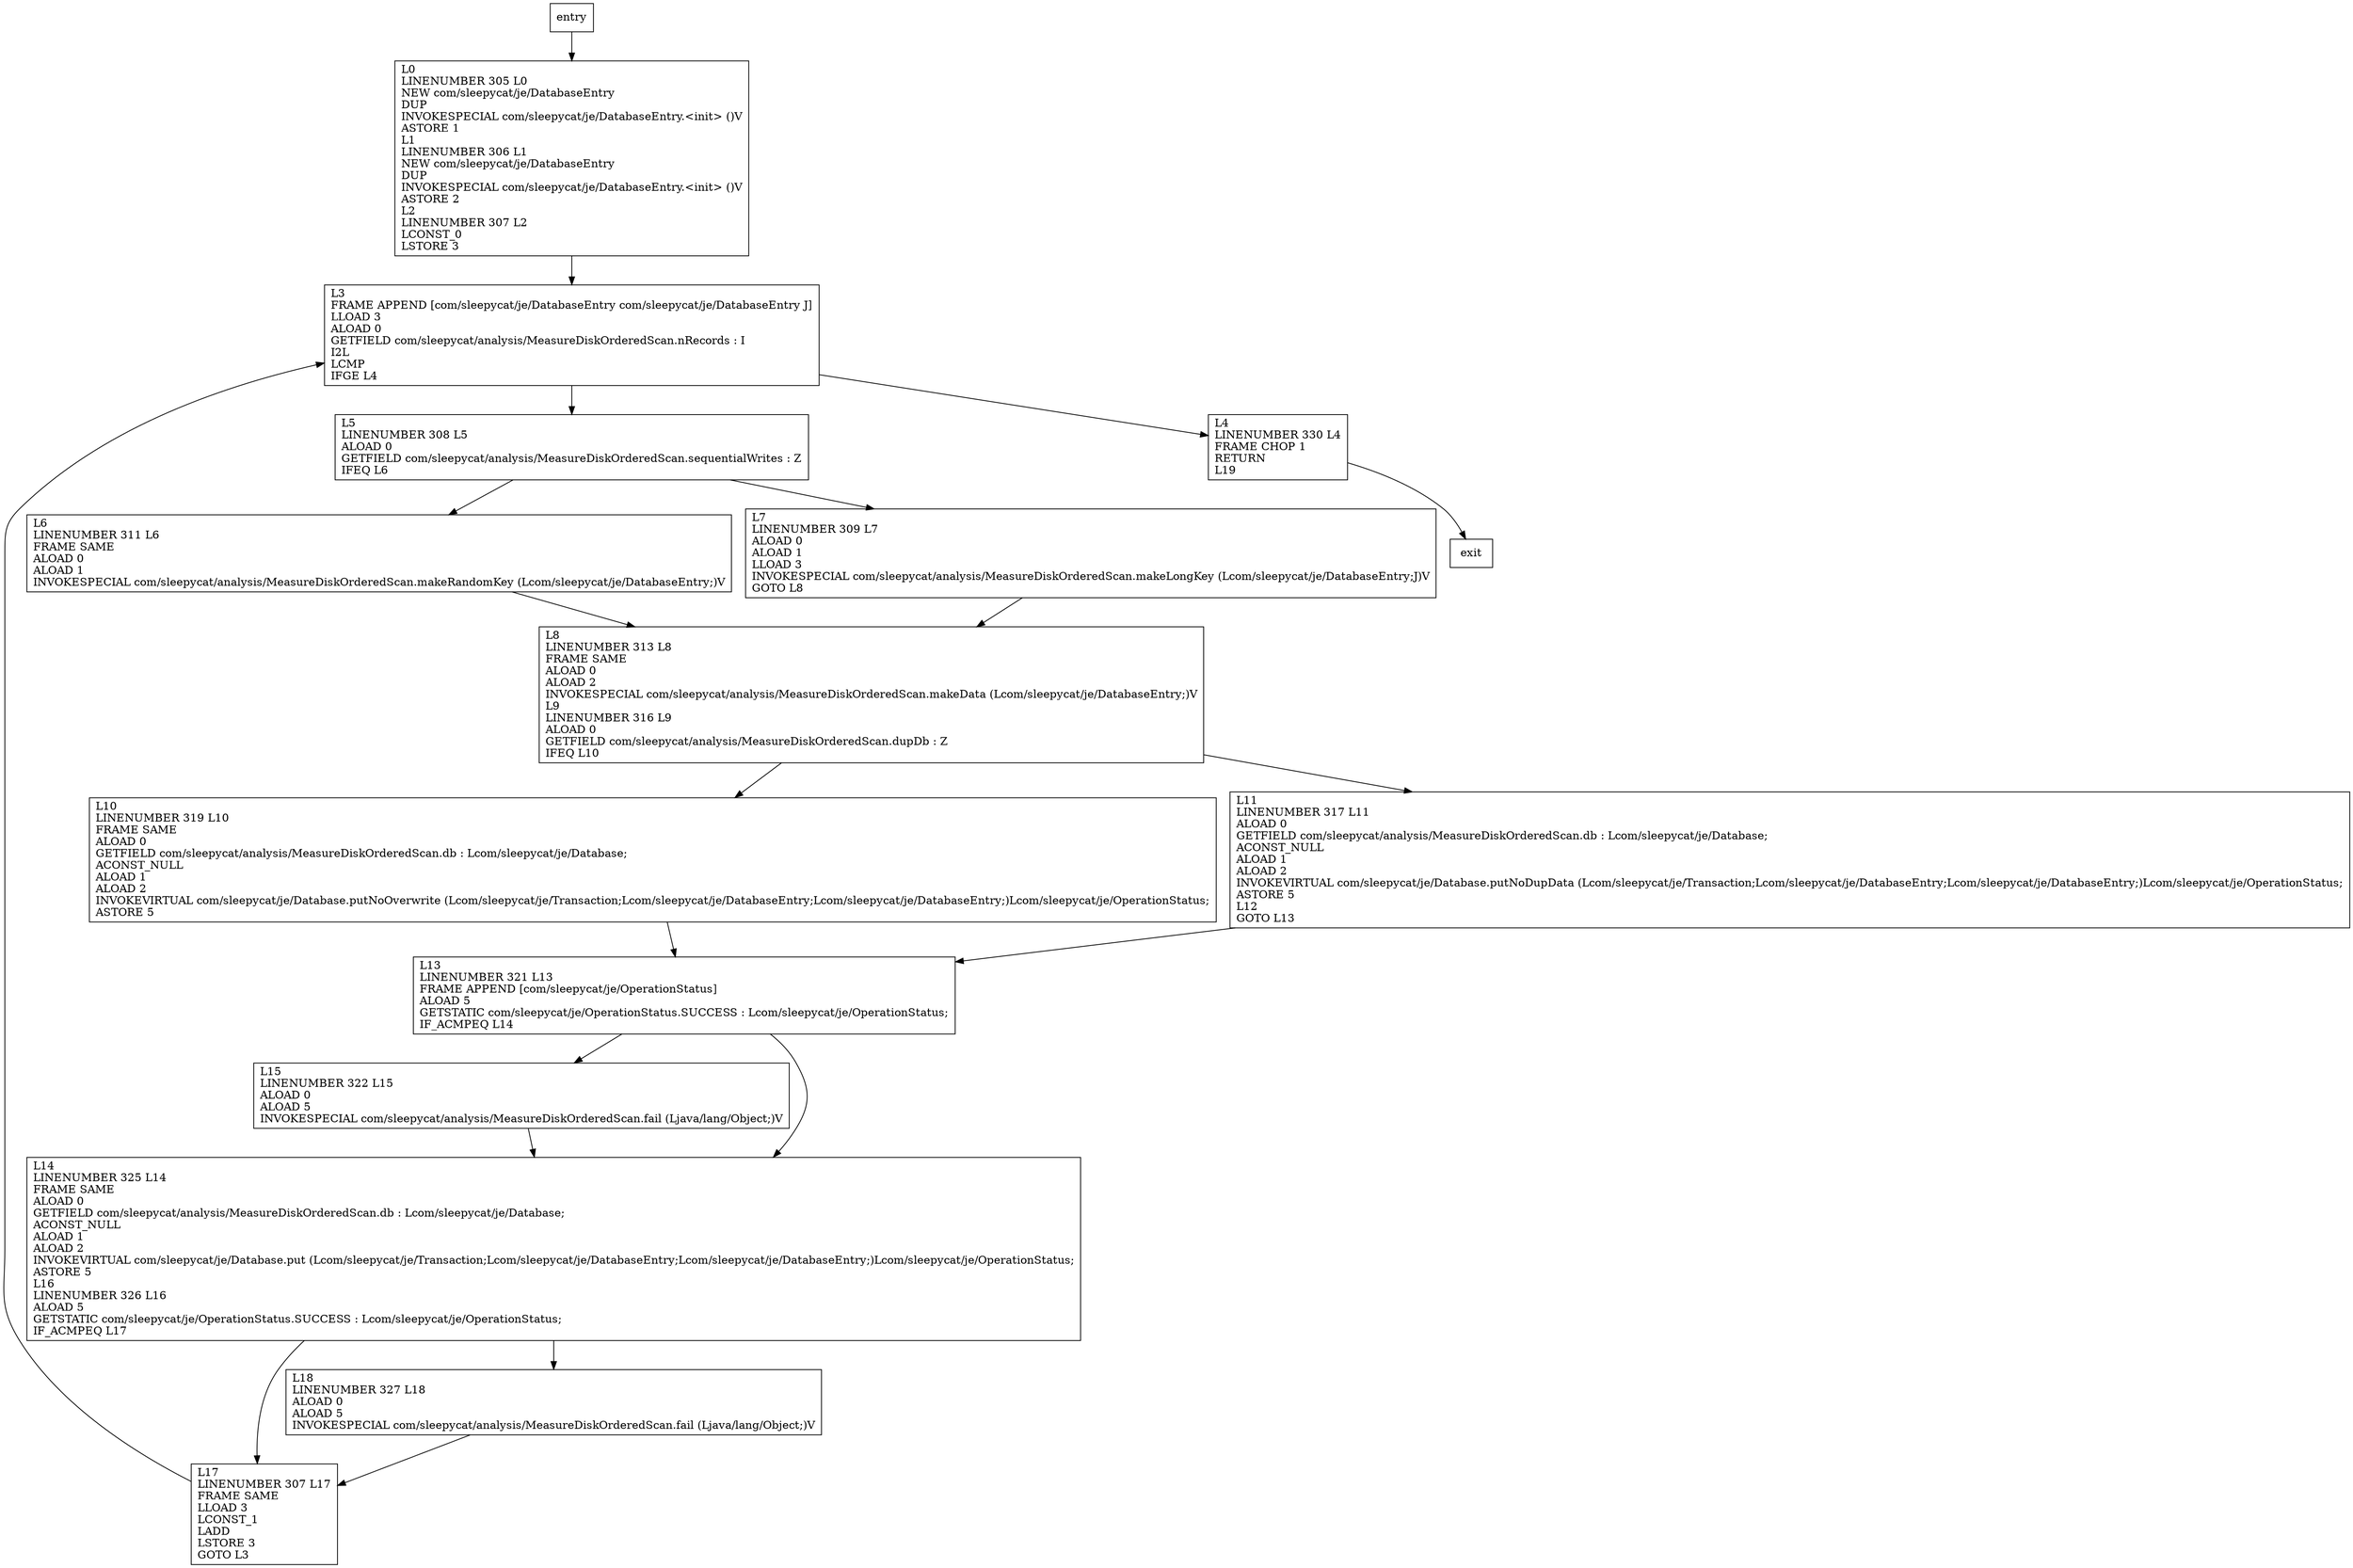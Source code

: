 digraph populate {
node [shape=record];
1489275427 [label="L0\lLINENUMBER 305 L0\lNEW com/sleepycat/je/DatabaseEntry\lDUP\lINVOKESPECIAL com/sleepycat/je/DatabaseEntry.\<init\> ()V\lASTORE 1\lL1\lLINENUMBER 306 L1\lNEW com/sleepycat/je/DatabaseEntry\lDUP\lINVOKESPECIAL com/sleepycat/je/DatabaseEntry.\<init\> ()V\lASTORE 2\lL2\lLINENUMBER 307 L2\lLCONST_0\lLSTORE 3\l"];
74964115 [label="L5\lLINENUMBER 308 L5\lALOAD 0\lGETFIELD com/sleepycat/analysis/MeasureDiskOrderedScan.sequentialWrites : Z\lIFEQ L6\l"];
1555453155 [label="L6\lLINENUMBER 311 L6\lFRAME SAME\lALOAD 0\lALOAD 1\lINVOKESPECIAL com/sleepycat/analysis/MeasureDiskOrderedScan.makeRandomKey (Lcom/sleepycat/je/DatabaseEntry;)V\l"];
85984074 [label="L10\lLINENUMBER 319 L10\lFRAME SAME\lALOAD 0\lGETFIELD com/sleepycat/analysis/MeasureDiskOrderedScan.db : Lcom/sleepycat/je/Database;\lACONST_NULL\lALOAD 1\lALOAD 2\lINVOKEVIRTUAL com/sleepycat/je/Database.putNoOverwrite (Lcom/sleepycat/je/Transaction;Lcom/sleepycat/je/DatabaseEntry;Lcom/sleepycat/je/DatabaseEntry;)Lcom/sleepycat/je/OperationStatus;\lASTORE 5\l"];
88324181 [label="L17\lLINENUMBER 307 L17\lFRAME SAME\lLLOAD 3\lLCONST_1\lLADD\lLSTORE 3\lGOTO L3\l"];
298738129 [label="L15\lLINENUMBER 322 L15\lALOAD 0\lALOAD 5\lINVOKESPECIAL com/sleepycat/analysis/MeasureDiskOrderedScan.fail (Ljava/lang/Object;)V\l"];
200141801 [label="L11\lLINENUMBER 317 L11\lALOAD 0\lGETFIELD com/sleepycat/analysis/MeasureDiskOrderedScan.db : Lcom/sleepycat/je/Database;\lACONST_NULL\lALOAD 1\lALOAD 2\lINVOKEVIRTUAL com/sleepycat/je/Database.putNoDupData (Lcom/sleepycat/je/Transaction;Lcom/sleepycat/je/DatabaseEntry;Lcom/sleepycat/je/DatabaseEntry;)Lcom/sleepycat/je/OperationStatus;\lASTORE 5\lL12\lGOTO L13\l"];
2015284140 [label="L7\lLINENUMBER 309 L7\lALOAD 0\lALOAD 1\lLLOAD 3\lINVOKESPECIAL com/sleepycat/analysis/MeasureDiskOrderedScan.makeLongKey (Lcom/sleepycat/je/DatabaseEntry;J)V\lGOTO L8\l"];
396265561 [label="L4\lLINENUMBER 330 L4\lFRAME CHOP 1\lRETURN\lL19\l"];
1065997164 [label="L8\lLINENUMBER 313 L8\lFRAME SAME\lALOAD 0\lALOAD 2\lINVOKESPECIAL com/sleepycat/analysis/MeasureDiskOrderedScan.makeData (Lcom/sleepycat/je/DatabaseEntry;)V\lL9\lLINENUMBER 316 L9\lALOAD 0\lGETFIELD com/sleepycat/analysis/MeasureDiskOrderedScan.dupDb : Z\lIFEQ L10\l"];
1704109883 [label="L13\lLINENUMBER 321 L13\lFRAME APPEND [com/sleepycat/je/OperationStatus]\lALOAD 5\lGETSTATIC com/sleepycat/je/OperationStatus.SUCCESS : Lcom/sleepycat/je/OperationStatus;\lIF_ACMPEQ L14\l"];
351345238 [label="L14\lLINENUMBER 325 L14\lFRAME SAME\lALOAD 0\lGETFIELD com/sleepycat/analysis/MeasureDiskOrderedScan.db : Lcom/sleepycat/je/Database;\lACONST_NULL\lALOAD 1\lALOAD 2\lINVOKEVIRTUAL com/sleepycat/je/Database.put (Lcom/sleepycat/je/Transaction;Lcom/sleepycat/je/DatabaseEntry;Lcom/sleepycat/je/DatabaseEntry;)Lcom/sleepycat/je/OperationStatus;\lASTORE 5\lL16\lLINENUMBER 326 L16\lALOAD 5\lGETSTATIC com/sleepycat/je/OperationStatus.SUCCESS : Lcom/sleepycat/je/OperationStatus;\lIF_ACMPEQ L17\l"];
1961499856 [label="L3\lFRAME APPEND [com/sleepycat/je/DatabaseEntry com/sleepycat/je/DatabaseEntry J]\lLLOAD 3\lALOAD 0\lGETFIELD com/sleepycat/analysis/MeasureDiskOrderedScan.nRecords : I\lI2L\lLCMP\lIFGE L4\l"];
1972920994 [label="L18\lLINENUMBER 327 L18\lALOAD 0\lALOAD 5\lINVOKESPECIAL com/sleepycat/analysis/MeasureDiskOrderedScan.fail (Ljava/lang/Object;)V\l"];
entry;
exit;
1489275427 -> 1961499856;
74964115 -> 2015284140;
74964115 -> 1555453155;
1555453155 -> 1065997164;
85984074 -> 1704109883;
88324181 -> 1961499856;
298738129 -> 351345238;
200141801 -> 1704109883;
entry -> 1489275427;
2015284140 -> 1065997164;
396265561 -> exit;
1065997164 -> 85984074;
1065997164 -> 200141801;
1704109883 -> 351345238;
1704109883 -> 298738129;
351345238 -> 88324181;
351345238 -> 1972920994;
1961499856 -> 74964115;
1961499856 -> 396265561;
1972920994 -> 88324181;
}
